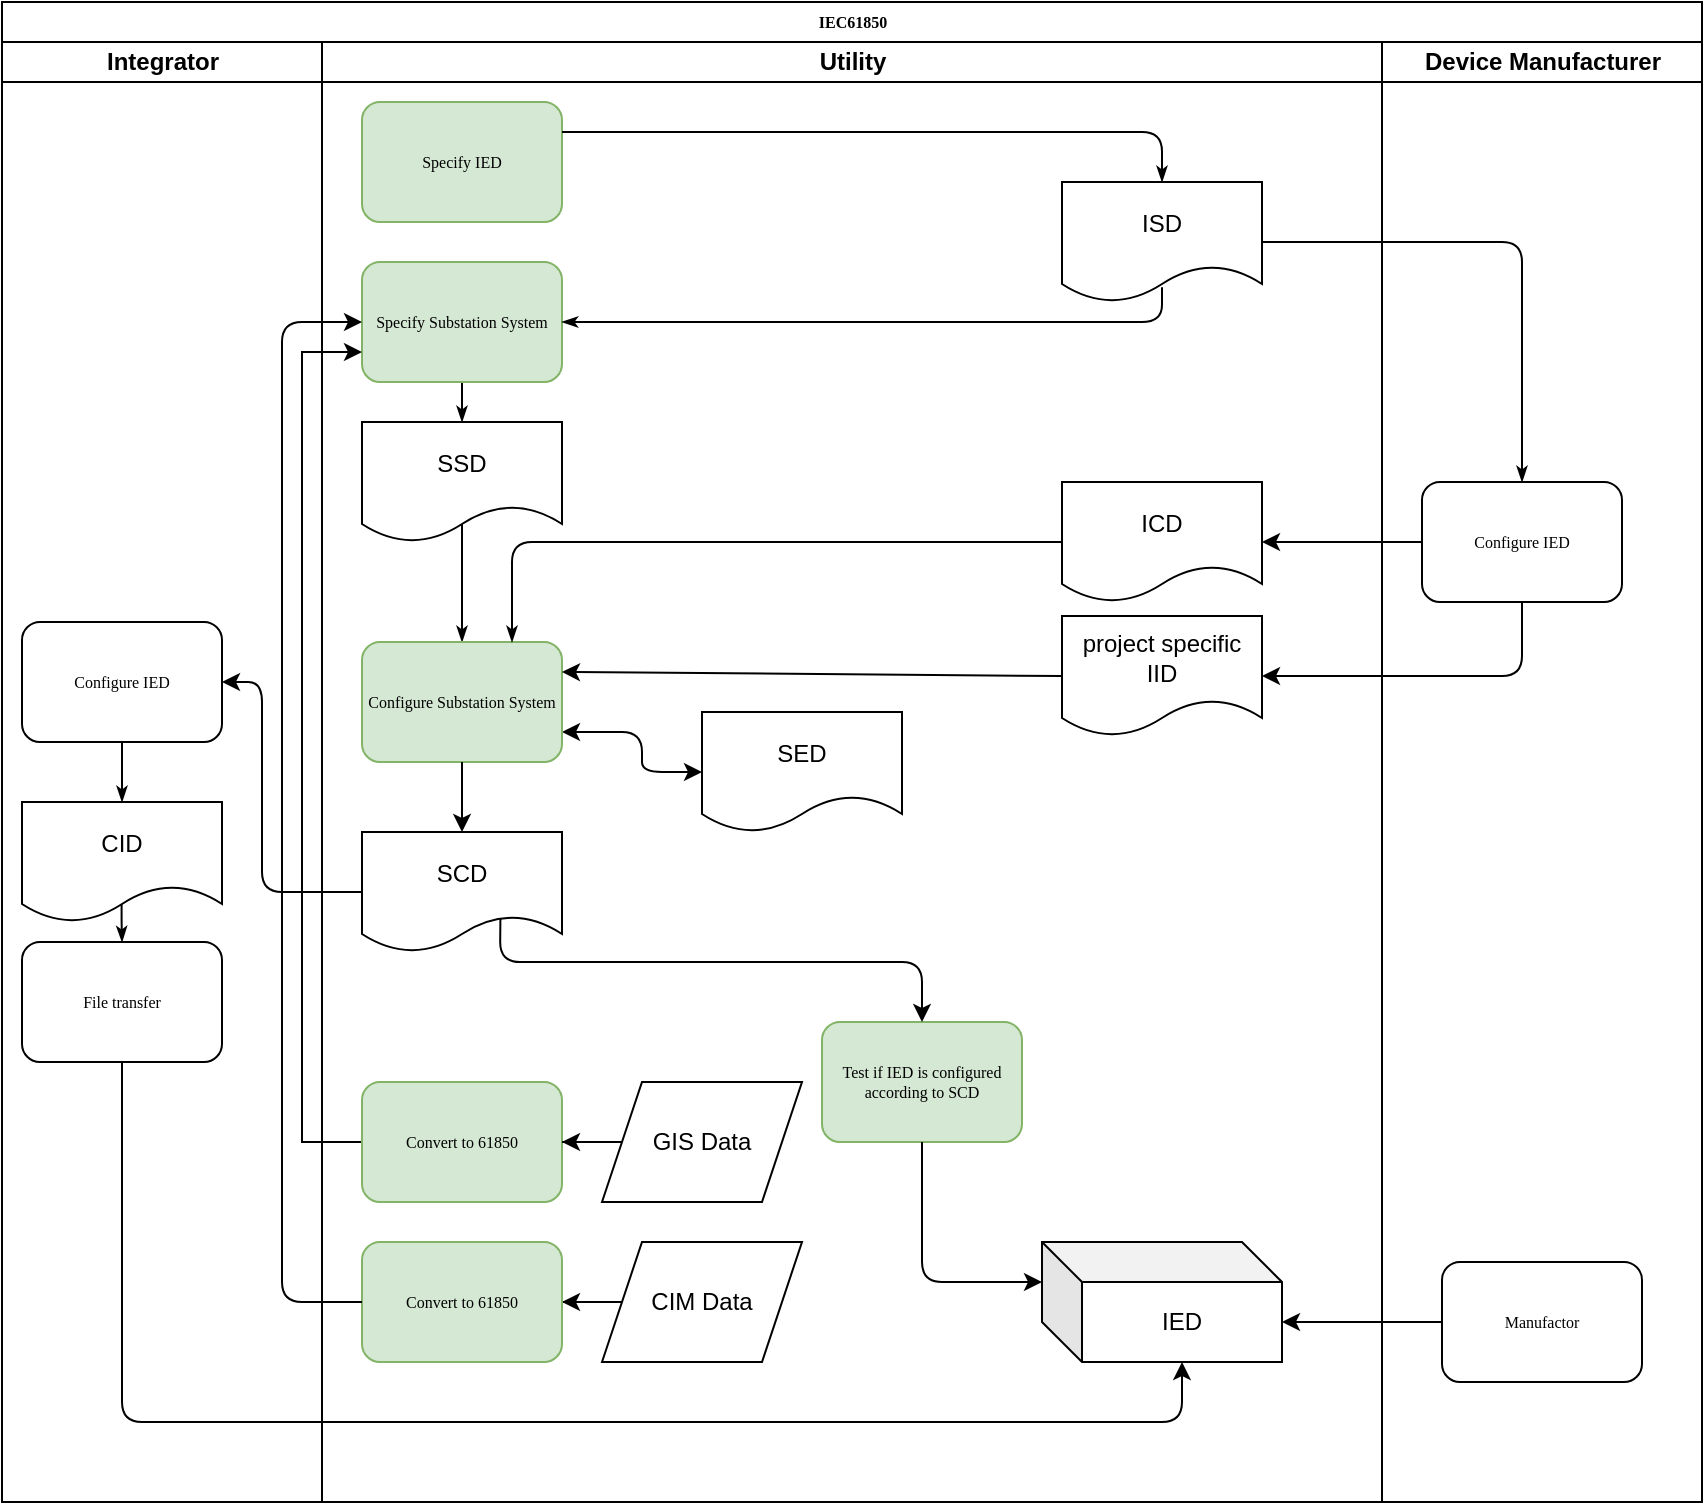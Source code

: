 <mxfile version="14.6.1" type="device" pages="5"><diagram name="61850" id="74e2e168-ea6b-b213-b513-2b3c1d86103e"><mxGraphModel dx="1281" dy="1129" grid="1" gridSize="10" guides="1" tooltips="1" connect="1" arrows="1" fold="1" page="1" pageScale="1" pageWidth="1100" pageHeight="850" background="#FFFFFF" math="0" shadow="0"><root><mxCell id="0"/><mxCell id="1" parent="0"/><mxCell id="77e6c97f196da883-1" value="IEC61850" style="swimlane;html=1;childLayout=stackLayout;startSize=20;rounded=0;shadow=0;labelBackgroundColor=none;strokeWidth=1;fontFamily=Verdana;fontSize=8;align=center;" parent="1" vertex="1"><mxGeometry x="70" y="40" width="850" height="750" as="geometry"/></mxCell><mxCell id="77e6c97f196da883-4" value="Integrator" style="swimlane;html=1;startSize=20;" parent="77e6c97f196da883-1" vertex="1"><mxGeometry y="20" width="160" height="730" as="geometry"/></mxCell><mxCell id="Q_oXqvdiSMBHIqt3jTjs-22" style="edgeStyle=orthogonalEdgeStyle;rounded=1;html=1;labelBackgroundColor=none;startArrow=none;startFill=0;startSize=5;endArrow=classicThin;endFill=1;endSize=5;jettySize=auto;orthogonalLoop=1;strokeWidth=1;fontFamily=Verdana;fontSize=8;entryX=0.5;entryY=0;entryDx=0;entryDy=0;exitX=0.5;exitY=1;exitDx=0;exitDy=0;" parent="77e6c97f196da883-4" source="Q_oXqvdiSMBHIqt3jTjs-20" target="Q_oXqvdiSMBHIqt3jTjs-19" edge="1"><mxGeometry relative="1" as="geometry"><mxPoint x="-550" y="415" as="sourcePoint"/><mxPoint x="-550" y="450" as="targetPoint"/><Array as="points"/></mxGeometry></mxCell><mxCell id="Q_oXqvdiSMBHIqt3jTjs-31" style="edgeStyle=orthogonalEdgeStyle;rounded=1;html=1;labelBackgroundColor=none;startArrow=none;startFill=0;startSize=5;endArrow=classicThin;endFill=1;endSize=5;jettySize=auto;orthogonalLoop=1;strokeWidth=1;fontFamily=Verdana;fontSize=8;entryX=0.5;entryY=0;entryDx=0;entryDy=0;exitX=0.498;exitY=0.852;exitDx=0;exitDy=0;exitPerimeter=0;" parent="77e6c97f196da883-4" source="Q_oXqvdiSMBHIqt3jTjs-19" target="Q_oXqvdiSMBHIqt3jTjs-71" edge="1"><mxGeometry relative="1" as="geometry"><mxPoint x="-80" y="540" as="sourcePoint"/><mxPoint x="80" y="450" as="targetPoint"/><Array as="points"><mxPoint x="60" y="440"/><mxPoint x="60" y="440"/></Array></mxGeometry></mxCell><mxCell id="Q_oXqvdiSMBHIqt3jTjs-20" value="Configure IED" style="rounded=1;whiteSpace=wrap;html=1;shadow=0;labelBackgroundColor=none;strokeWidth=1;fontFamily=Verdana;fontSize=8;align=center;" parent="77e6c97f196da883-4" vertex="1"><mxGeometry x="10" y="290" width="100" height="60" as="geometry"/></mxCell><mxCell id="Q_oXqvdiSMBHIqt3jTjs-19" value="CID" style="shape=document;whiteSpace=wrap;html=1;boundedLbl=1;" parent="77e6c97f196da883-4" vertex="1"><mxGeometry x="10" y="380" width="100" height="60" as="geometry"/></mxCell><mxCell id="Q_oXqvdiSMBHIqt3jTjs-71" value="File transfer" style="rounded=1;whiteSpace=wrap;html=1;shadow=0;labelBackgroundColor=none;strokeWidth=1;fontFamily=Verdana;fontSize=8;align=center;" parent="77e6c97f196da883-4" vertex="1"><mxGeometry x="10" y="450" width="100" height="60" as="geometry"/></mxCell><mxCell id="77e6c97f196da883-2" value="Utility" style="swimlane;html=1;startSize=20;" parent="77e6c97f196da883-1" vertex="1"><mxGeometry x="160" y="20" width="530" height="730" as="geometry"/></mxCell><mxCell id="ECadMuVXMP69DXvAz97j-4" style="edgeStyle=orthogonalEdgeStyle;rounded=0;orthogonalLoop=1;jettySize=auto;html=1;" parent="77e6c97f196da883-2" source="Q_oXqvdiSMBHIqt3jTjs-58" target="Q_oXqvdiSMBHIqt3jTjs-34" edge="1"><mxGeometry relative="1" as="geometry"/></mxCell><mxCell id="Q_oXqvdiSMBHIqt3jTjs-58" value="CIM Data" style="shape=parallelogram;perimeter=parallelogramPerimeter;whiteSpace=wrap;html=1;fixedSize=1;" parent="77e6c97f196da883-2" vertex="1"><mxGeometry x="140" y="600" width="100" height="60" as="geometry"/></mxCell><mxCell id="Q_oXqvdiSMBHIqt3jTjs-12" value="SCD" style="shape=document;whiteSpace=wrap;html=1;boundedLbl=1;" parent="77e6c97f196da883-2" vertex="1"><mxGeometry x="20" y="395" width="100" height="60" as="geometry"/></mxCell><mxCell id="Q_oXqvdiSMBHIqt3jTjs-14" style="edgeStyle=orthogonalEdgeStyle;rounded=1;html=1;labelBackgroundColor=none;startArrow=none;startFill=0;startSize=5;endArrow=classicThin;endFill=1;endSize=5;jettySize=auto;orthogonalLoop=1;strokeWidth=1;fontFamily=Verdana;fontSize=8;entryX=0.5;entryY=0;entryDx=0;entryDy=0;exitX=0.5;exitY=1;exitDx=0;exitDy=0;" parent="77e6c97f196da883-2" source="Q_oXqvdiSMBHIqt3jTjs-2" target="Q_oXqvdiSMBHIqt3jTjs-8" edge="1"><mxGeometry relative="1" as="geometry"><mxPoint x="40" y="210" as="sourcePoint"/><mxPoint x="105" y="310" as="targetPoint"/><Array as="points"/></mxGeometry></mxCell><mxCell id="Q_oXqvdiSMBHIqt3jTjs-15" style="edgeStyle=orthogonalEdgeStyle;rounded=1;html=1;labelBackgroundColor=none;startArrow=none;startFill=0;startSize=5;endArrow=classicThin;endFill=1;endSize=5;jettySize=auto;orthogonalLoop=1;strokeWidth=1;fontFamily=Verdana;fontSize=8;entryX=0.5;entryY=0;entryDx=0;entryDy=0;exitX=0.5;exitY=0.833;exitDx=0;exitDy=0;exitPerimeter=0;" parent="77e6c97f196da883-2" source="Q_oXqvdiSMBHIqt3jTjs-8" target="Q_oXqvdiSMBHIqt3jTjs-4" edge="1"><mxGeometry relative="1" as="geometry"><mxPoint x="530" y="310.0" as="sourcePoint"/><mxPoint x="115" y="320" as="targetPoint"/><Array as="points"><mxPoint x="70" y="270"/><mxPoint x="70" y="270"/></Array></mxGeometry></mxCell><mxCell id="Q_oXqvdiSMBHIqt3jTjs-16" value="" style="endArrow=classic;startArrow=classic;html=1;exitX=1;exitY=0.75;exitDx=0;exitDy=0;entryX=0;entryY=0.5;entryDx=0;entryDy=0;" parent="77e6c97f196da883-2" source="Q_oXqvdiSMBHIqt3jTjs-4" target="Q_oXqvdiSMBHIqt3jTjs-11" edge="1"><mxGeometry width="50" height="50" relative="1" as="geometry"><mxPoint x="450" y="380" as="sourcePoint"/><mxPoint x="500" y="330" as="targetPoint"/><Array as="points"><mxPoint x="160" y="345"/><mxPoint x="160" y="365"/></Array></mxGeometry></mxCell><mxCell id="77e6c97f196da883-8" value="Specify IED" style="rounded=1;whiteSpace=wrap;html=1;shadow=0;labelBackgroundColor=none;strokeWidth=1;fontFamily=Verdana;fontSize=8;align=center;fillColor=#d5e8d4;strokeColor=#82b366;" parent="77e6c97f196da883-2" vertex="1"><mxGeometry x="20" y="30" width="100" height="60" as="geometry"/></mxCell><mxCell id="Q_oXqvdiSMBHIqt3jTjs-2" value="Specify Substation System" style="rounded=1;whiteSpace=wrap;html=1;shadow=0;labelBackgroundColor=none;strokeWidth=1;fontFamily=Verdana;fontSize=8;align=center;fillColor=#d5e8d4;strokeColor=#82b366;" parent="77e6c97f196da883-2" vertex="1"><mxGeometry x="20" y="110" width="100" height="60" as="geometry"/></mxCell><mxCell id="Q_oXqvdiSMBHIqt3jTjs-34" value="Convert to 61850" style="rounded=1;whiteSpace=wrap;html=1;shadow=0;labelBackgroundColor=none;strokeWidth=1;fontFamily=Verdana;fontSize=8;align=center;fillColor=#d5e8d4;strokeColor=#82b366;" parent="77e6c97f196da883-2" vertex="1"><mxGeometry x="20" y="600" width="100" height="60" as="geometry"/></mxCell><mxCell id="Q_oXqvdiSMBHIqt3jTjs-4" value="Configure Substation System" style="rounded=1;whiteSpace=wrap;html=1;shadow=0;labelBackgroundColor=none;strokeWidth=1;fontFamily=Verdana;fontSize=8;align=center;fillColor=#d5e8d4;strokeColor=#82b366;" parent="77e6c97f196da883-2" vertex="1"><mxGeometry x="20" y="300" width="100" height="60" as="geometry"/></mxCell><mxCell id="Q_oXqvdiSMBHIqt3jTjs-8" value="SSD" style="shape=document;whiteSpace=wrap;html=1;boundedLbl=1;" parent="77e6c97f196da883-2" vertex="1"><mxGeometry x="20" y="190" width="100" height="60" as="geometry"/></mxCell><mxCell id="ECadMuVXMP69DXvAz97j-5" style="edgeStyle=orthogonalEdgeStyle;rounded=0;orthogonalLoop=1;jettySize=auto;html=1;entryX=0;entryY=0.75;entryDx=0;entryDy=0;" parent="77e6c97f196da883-2" source="Q_oXqvdiSMBHIqt3jTjs-35" target="Q_oXqvdiSMBHIqt3jTjs-2" edge="1"><mxGeometry relative="1" as="geometry"><Array as="points"><mxPoint x="-10" y="550"/><mxPoint x="-10" y="155"/></Array></mxGeometry></mxCell><mxCell id="Q_oXqvdiSMBHIqt3jTjs-35" value="Convert to 61850" style="rounded=1;whiteSpace=wrap;html=1;shadow=0;labelBackgroundColor=none;strokeWidth=1;fontFamily=Verdana;fontSize=8;align=center;fillColor=#d5e8d4;strokeColor=#82b366;" parent="77e6c97f196da883-2" vertex="1"><mxGeometry x="20" y="520" width="100" height="60" as="geometry"/></mxCell><mxCell id="ECadMuVXMP69DXvAz97j-3" style="edgeStyle=orthogonalEdgeStyle;rounded=0;orthogonalLoop=1;jettySize=auto;html=1;" parent="77e6c97f196da883-2" source="Q_oXqvdiSMBHIqt3jTjs-59" target="Q_oXqvdiSMBHIqt3jTjs-35" edge="1"><mxGeometry relative="1" as="geometry"/></mxCell><mxCell id="Q_oXqvdiSMBHIqt3jTjs-59" value="GIS Data" style="shape=parallelogram;perimeter=parallelogramPerimeter;whiteSpace=wrap;html=1;fixedSize=1;" parent="77e6c97f196da883-2" vertex="1"><mxGeometry x="140" y="520" width="100" height="60" as="geometry"/></mxCell><mxCell id="Q_oXqvdiSMBHIqt3jTjs-30" value="" style="endArrow=classic;html=1;entryX=0.5;entryY=0;entryDx=0;entryDy=0;exitX=0.5;exitY=1;exitDx=0;exitDy=0;" parent="77e6c97f196da883-2" source="Q_oXqvdiSMBHIqt3jTjs-4" target="Q_oXqvdiSMBHIqt3jTjs-12" edge="1"><mxGeometry width="50" height="50" relative="1" as="geometry"><mxPoint x="20" y="540" as="sourcePoint"/><mxPoint x="70" y="490" as="targetPoint"/></mxGeometry></mxCell><mxCell id="Q_oXqvdiSMBHIqt3jTjs-11" value="SED" style="shape=document;whiteSpace=wrap;html=1;boundedLbl=1;" parent="77e6c97f196da883-2" vertex="1"><mxGeometry x="190" y="335" width="100" height="60" as="geometry"/></mxCell><mxCell id="Q_oXqvdiSMBHIqt3jTjs-52" value="Test if IED is configured according to SCD" style="rounded=1;whiteSpace=wrap;html=1;shadow=0;labelBackgroundColor=none;strokeWidth=1;fontFamily=Verdana;fontSize=8;align=center;fillColor=#d5e8d4;strokeColor=#82b366;" parent="77e6c97f196da883-2" vertex="1"><mxGeometry x="250" y="490" width="100" height="60" as="geometry"/></mxCell><mxCell id="Q_oXqvdiSMBHIqt3jTjs-56" value="" style="endArrow=classic;html=1;entryX=0.5;entryY=0;entryDx=0;entryDy=0;exitX=0.692;exitY=0.724;exitDx=0;exitDy=0;exitPerimeter=0;" parent="77e6c97f196da883-2" source="Q_oXqvdiSMBHIqt3jTjs-12" target="Q_oXqvdiSMBHIqt3jTjs-52" edge="1"><mxGeometry width="50" height="50" relative="1" as="geometry"><mxPoint x="89.3" y="450.6" as="sourcePoint"/><mxPoint x="190" y="500" as="targetPoint"/><Array as="points"><mxPoint x="89" y="460"/><mxPoint x="300" y="460"/></Array></mxGeometry></mxCell><mxCell id="Q_oXqvdiSMBHIqt3jTjs-57" value="" style="endArrow=classic;html=1;entryX=0;entryY=0;entryDx=0;entryDy=20;exitX=0.5;exitY=1;exitDx=0;exitDy=0;entryPerimeter=0;" parent="77e6c97f196da883-2" source="Q_oXqvdiSMBHIqt3jTjs-52" target="Q_oXqvdiSMBHIqt3jTjs-10" edge="1"><mxGeometry width="50" height="50" relative="1" as="geometry"><mxPoint x="99.2" y="448.44" as="sourcePoint"/><mxPoint x="310" y="500" as="targetPoint"/><Array as="points"><mxPoint x="300" y="620"/></Array></mxGeometry></mxCell><mxCell id="Q_oXqvdiSMBHIqt3jTjs-72" value="" style="endArrow=classic;html=1;exitX=0;exitY=0.5;exitDx=0;exitDy=0;entryX=0;entryY=0.5;entryDx=0;entryDy=0;" parent="77e6c97f196da883-2" source="Q_oXqvdiSMBHIqt3jTjs-34" target="Q_oXqvdiSMBHIqt3jTjs-2" edge="1"><mxGeometry width="50" height="50" relative="1" as="geometry"><mxPoint x="-50" y="540" as="sourcePoint"/><mxPoint y="490" as="targetPoint"/><Array as="points"><mxPoint x="-20" y="630"/><mxPoint x="-20" y="140"/></Array></mxGeometry></mxCell><mxCell id="Q_oXqvdiSMBHIqt3jTjs-13" style="edgeStyle=orthogonalEdgeStyle;rounded=1;html=1;labelBackgroundColor=none;startArrow=none;startFill=0;startSize=5;endArrow=classicThin;endFill=1;endSize=5;jettySize=auto;orthogonalLoop=1;strokeWidth=1;fontFamily=Verdana;fontSize=8;entryX=0.75;entryY=0;entryDx=0;entryDy=0;exitX=0;exitY=0.5;exitDx=0;exitDy=0;" parent="77e6c97f196da883-2" source="Q_oXqvdiSMBHIqt3jTjs-9" target="Q_oXqvdiSMBHIqt3jTjs-4" edge="1"><mxGeometry relative="1" as="geometry"><mxPoint x="410.8" y="126" as="sourcePoint"/><mxPoint x="-30" y="165.0" as="targetPoint"/><Array as="points"><mxPoint x="95" y="250"/></Array></mxGeometry></mxCell><mxCell id="Q_oXqvdiSMBHIqt3jTjs-24" value="" style="endArrow=classic;html=1;entryX=1;entryY=0.25;entryDx=0;entryDy=0;exitX=0;exitY=0.5;exitDx=0;exitDy=0;" parent="77e6c97f196da883-2" source="Q_oXqvdiSMBHIqt3jTjs-23" target="Q_oXqvdiSMBHIqt3jTjs-4" edge="1"><mxGeometry width="50" height="50" relative="1" as="geometry"><mxPoint x="110" y="540" as="sourcePoint"/><mxPoint x="160" y="490" as="targetPoint"/></mxGeometry></mxCell><mxCell id="Q_oXqvdiSMBHIqt3jTjs-6" value="ISD" style="shape=document;whiteSpace=wrap;html=1;boundedLbl=1;" parent="77e6c97f196da883-2" vertex="1"><mxGeometry x="370" y="70" width="100" height="60" as="geometry"/></mxCell><mxCell id="Q_oXqvdiSMBHIqt3jTjs-9" value="ICD" style="shape=document;whiteSpace=wrap;html=1;boundedLbl=1;" parent="77e6c97f196da883-2" vertex="1"><mxGeometry x="370" y="220" width="100" height="60" as="geometry"/></mxCell><mxCell id="Q_oXqvdiSMBHIqt3jTjs-23" value="project specific&lt;br&gt;IID" style="shape=document;whiteSpace=wrap;html=1;boundedLbl=1;" parent="77e6c97f196da883-2" vertex="1"><mxGeometry x="370" y="287" width="100" height="60" as="geometry"/></mxCell><mxCell id="Q_oXqvdiSMBHIqt3jTjs-7" style="edgeStyle=orthogonalEdgeStyle;rounded=1;html=1;labelBackgroundColor=none;startArrow=none;startFill=0;startSize=5;endArrow=classicThin;endFill=1;endSize=5;jettySize=auto;orthogonalLoop=1;strokeWidth=1;fontFamily=Verdana;fontSize=8;entryX=1;entryY=0.5;entryDx=0;entryDy=0;exitX=0.5;exitY=0.878;exitDx=0;exitDy=0;exitPerimeter=0;" parent="77e6c97f196da883-2" source="Q_oXqvdiSMBHIqt3jTjs-6" target="Q_oXqvdiSMBHIqt3jTjs-2" edge="1"><mxGeometry relative="1" as="geometry"><mxPoint x="130" y="105" as="sourcePoint"/><mxPoint x="200" y="105" as="targetPoint"/><Array as="points"><mxPoint x="420" y="140"/></Array></mxGeometry></mxCell><mxCell id="77e6c97f196da883-26" style="edgeStyle=orthogonalEdgeStyle;rounded=1;html=1;labelBackgroundColor=none;startArrow=none;startFill=0;startSize=5;endArrow=classicThin;endFill=1;endSize=5;jettySize=auto;orthogonalLoop=1;strokeWidth=1;fontFamily=Verdana;fontSize=8;entryX=0.5;entryY=0;entryDx=0;entryDy=0;exitX=1;exitY=0.25;exitDx=0;exitDy=0;" parent="77e6c97f196da883-2" source="77e6c97f196da883-8" target="Q_oXqvdiSMBHIqt3jTjs-6" edge="1"><mxGeometry relative="1" as="geometry"><mxPoint x="190" y="95.0" as="targetPoint"/><Array as="points"><mxPoint x="420" y="45"/></Array></mxGeometry></mxCell><mxCell id="Q_oXqvdiSMBHIqt3jTjs-10" value="IED" style="shape=cube;whiteSpace=wrap;html=1;boundedLbl=1;backgroundOutline=1;darkOpacity=0.05;darkOpacity2=0.1;" parent="77e6c97f196da883-2" vertex="1"><mxGeometry x="360" y="600" width="120" height="60" as="geometry"/></mxCell><mxCell id="Q_oXqvdiSMBHIqt3jTjs-64" value="" style="endArrow=classic;html=1;exitX=0;exitY=0.5;exitDx=0;exitDy=0;entryX=0;entryY=0;entryDx=120;entryDy=40;entryPerimeter=0;" parent="77e6c97f196da883-1" source="Q_oXqvdiSMBHIqt3jTjs-62" target="Q_oXqvdiSMBHIqt3jTjs-10" edge="1"><mxGeometry width="50" height="50" relative="1" as="geometry"><mxPoint x="400" y="590" as="sourcePoint"/><mxPoint x="450" y="540" as="targetPoint"/><Array as="points"/></mxGeometry></mxCell><mxCell id="77e6c97f196da883-3" value="Device Manufacturer" style="swimlane;html=1;startSize=20;" parent="77e6c97f196da883-1" vertex="1"><mxGeometry x="690" y="20" width="160" height="730" as="geometry"/></mxCell><mxCell id="Q_oXqvdiSMBHIqt3jTjs-32" value="Configure IED" style="rounded=1;whiteSpace=wrap;html=1;shadow=0;labelBackgroundColor=none;strokeWidth=1;fontFamily=Verdana;fontSize=8;align=center;" parent="77e6c97f196da883-3" vertex="1"><mxGeometry x="20" y="220" width="100" height="60" as="geometry"/></mxCell><mxCell id="Q_oXqvdiSMBHIqt3jTjs-62" value="Manufactor" style="rounded=1;whiteSpace=wrap;html=1;shadow=0;labelBackgroundColor=none;strokeWidth=1;fontFamily=Verdana;fontSize=8;align=center;" parent="77e6c97f196da883-3" vertex="1"><mxGeometry x="30" y="610" width="100" height="60" as="geometry"/></mxCell><mxCell id="Q_oXqvdiSMBHIqt3jTjs-65" value="" style="endArrow=classic;html=1;exitX=0;exitY=0.5;exitDx=0;exitDy=0;entryX=1;entryY=0.5;entryDx=0;entryDy=0;" parent="77e6c97f196da883-1" source="Q_oXqvdiSMBHIqt3jTjs-12" target="Q_oXqvdiSMBHIqt3jTjs-20" edge="1"><mxGeometry width="50" height="50" relative="1" as="geometry"><mxPoint x="-170" y="510" as="sourcePoint"/><mxPoint x="-120" y="460" as="targetPoint"/><Array as="points"><mxPoint x="130" y="445"/><mxPoint x="130" y="340"/></Array></mxGeometry></mxCell><mxCell id="Q_oXqvdiSMBHIqt3jTjs-66" value="" style="endArrow=classic;html=1;entryX=0;entryY=0;entryDx=70;entryDy=60;entryPerimeter=0;exitX=0.5;exitY=1;exitDx=0;exitDy=0;" parent="77e6c97f196da883-1" source="Q_oXqvdiSMBHIqt3jTjs-71" target="Q_oXqvdiSMBHIqt3jTjs-10" edge="1"><mxGeometry width="50" height="50" relative="1" as="geometry"><mxPoint x="80" y="530" as="sourcePoint"/><mxPoint x="350" y="690" as="targetPoint"/><Array as="points"><mxPoint x="60" y="710"/><mxPoint x="590" y="710"/></Array></mxGeometry></mxCell><mxCell id="Q_oXqvdiSMBHIqt3jTjs-25" value="" style="endArrow=classic;html=1;entryX=1;entryY=0.5;entryDx=0;entryDy=0;exitX=0.5;exitY=1;exitDx=0;exitDy=0;" parent="77e6c97f196da883-1" source="Q_oXqvdiSMBHIqt3jTjs-32" target="Q_oXqvdiSMBHIqt3jTjs-23" edge="1"><mxGeometry width="50" height="50" relative="1" as="geometry"><mxPoint x="560" y="316" as="sourcePoint"/><mxPoint x="130" y="380.0" as="targetPoint"/><Array as="points"><mxPoint x="760" y="337"/></Array></mxGeometry></mxCell><mxCell id="Q_oXqvdiSMBHIqt3jTjs-73" value="" style="endArrow=classic;html=1;entryX=1;entryY=0.5;entryDx=0;entryDy=0;exitX=0;exitY=0.5;exitDx=0;exitDy=0;" parent="77e6c97f196da883-1" source="Q_oXqvdiSMBHIqt3jTjs-32" target="Q_oXqvdiSMBHIqt3jTjs-9" edge="1"><mxGeometry width="50" height="50" relative="1" as="geometry"><mxPoint x="770" y="310.0" as="sourcePoint"/><mxPoint x="640" y="350.0" as="targetPoint"/><Array as="points"/></mxGeometry></mxCell><mxCell id="Q_oXqvdiSMBHIqt3jTjs-28" style="edgeStyle=orthogonalEdgeStyle;rounded=1;html=1;labelBackgroundColor=none;startArrow=none;startFill=0;startSize=5;endArrow=classicThin;endFill=1;endSize=5;jettySize=auto;orthogonalLoop=1;strokeWidth=1;fontFamily=Verdana;fontSize=8;entryX=0.5;entryY=0;entryDx=0;entryDy=0;exitX=1;exitY=0.5;exitDx=0;exitDy=0;" parent="77e6c97f196da883-1" source="Q_oXqvdiSMBHIqt3jTjs-6" target="Q_oXqvdiSMBHIqt3jTjs-32" edge="1"><mxGeometry relative="1" as="geometry"><mxPoint x="130" y="90" as="sourcePoint"/><mxPoint x="770" y="140.0" as="targetPoint"/></mxGeometry></mxCell></root></mxGraphModel></diagram><diagram id="3WiQittcfaZj_pks3lQx" name="microservice"><mxGraphModel dx="1086" dy="806" grid="1" gridSize="10" guides="1" tooltips="1" connect="1" arrows="1" fold="1" page="1" pageScale="1" pageWidth="827" pageHeight="1169" math="0" shadow="0"><root><mxCell id="75HyywuQz5UCkPTEYOhc-0"/><mxCell id="75HyywuQz5UCkPTEYOhc-1" parent="75HyywuQz5UCkPTEYOhc-0"/><mxCell id="75HyywuQz5UCkPTEYOhc-23" value="CoMPAS Microservice" style="shape=folder;fontStyle=1;spacingTop=10;tabWidth=40;tabHeight=14;tabPosition=left;html=1;verticalAlign=bottom;align=left;" parent="75HyywuQz5UCkPTEYOhc-1" vertex="1"><mxGeometry x="260" y="240" width="320" height="350" as="geometry"/></mxCell><mxCell id="75HyywuQz5UCkPTEYOhc-2" value="resources" style="shape=folder;fontStyle=1;spacingTop=10;tabWidth=40;tabHeight=10;tabPosition=left;html=1;" parent="75HyywuQz5UCkPTEYOhc-1" vertex="1"><mxGeometry x="360" y="270" width="90" height="50" as="geometry"/></mxCell><mxCell id="75HyywuQz5UCkPTEYOhc-6" value="Configuration Tool" style="shape=umlActor;verticalLabelPosition=bottom;verticalAlign=top;html=1;" parent="75HyywuQz5UCkPTEYOhc-1" vertex="1"><mxGeometry x="390" y="130" width="30" height="60" as="geometry"/></mxCell><mxCell id="75HyywuQz5UCkPTEYOhc-7" value="" style="rounded=0;orthogonalLoop=1;jettySize=auto;html=1;endArrow=none;endFill=0;exitX=0.5;exitY=0.193;exitDx=0;exitDy=0;exitPerimeter=0;" parent="75HyywuQz5UCkPTEYOhc-1" source="75HyywuQz5UCkPTEYOhc-2" target="75HyywuQz5UCkPTEYOhc-9" edge="1"><mxGeometry relative="1" as="geometry"><mxPoint x="405" y="220" as="sourcePoint"/></mxGeometry></mxCell><mxCell id="75HyywuQz5UCkPTEYOhc-8" value="" style="rounded=0;orthogonalLoop=1;jettySize=auto;html=1;endArrow=halfCircle;endFill=0;entryX=0.5;entryY=0.5;entryDx=0;entryDy=0;endSize=6;strokeWidth=1;" parent="75HyywuQz5UCkPTEYOhc-1" target="75HyywuQz5UCkPTEYOhc-9" edge="1"><mxGeometry relative="1" as="geometry"><mxPoint x="405" y="210" as="sourcePoint"/></mxGeometry></mxCell><mxCell id="75HyywuQz5UCkPTEYOhc-9" value="" style="ellipse;whiteSpace=wrap;html=1;fontFamily=Helvetica;fontSize=12;fontColor=#000000;align=center;strokeColor=#000000;fillColor=#ffffff;points=[];aspect=fixed;resizable=0;" parent="75HyywuQz5UCkPTEYOhc-1" vertex="1"><mxGeometry x="400" y="230" width="10" height="10" as="geometry"/></mxCell><mxCell id="75HyywuQz5UCkPTEYOhc-10" value="service" style="shape=folder;fontStyle=1;spacingTop=10;tabWidth=40;tabHeight=10;tabPosition=left;html=1;verticalAlign=top;" parent="75HyywuQz5UCkPTEYOhc-1" vertex="1"><mxGeometry x="360" y="350" width="90" height="80" as="geometry"/></mxCell><mxCell id="75HyywuQz5UCkPTEYOhc-11" value="data" style="shape=folder;fontStyle=1;spacingTop=10;tabWidth=40;tabHeight=10;tabPosition=left;html=1;verticalAlign=bottom;" parent="75HyywuQz5UCkPTEYOhc-1" vertex="1"><mxGeometry x="360" y="460" width="90" height="80" as="geometry"/></mxCell><mxCell id="75HyywuQz5UCkPTEYOhc-13" value="entities" style="shape=folder;fontStyle=1;spacingTop=10;tabWidth=30;tabHeight=10;tabPosition=left;html=1;" parent="75HyywuQz5UCkPTEYOhc-1" vertex="1"><mxGeometry x="370" y="380" width="70" height="40" as="geometry"/></mxCell><mxCell id="75HyywuQz5UCkPTEYOhc-15" value="" style="rounded=0;orthogonalLoop=1;jettySize=auto;html=1;endArrow=none;endFill=0;" parent="75HyywuQz5UCkPTEYOhc-1" target="75HyywuQz5UCkPTEYOhc-17" edge="1"><mxGeometry relative="1" as="geometry"><mxPoint x="405" y="360" as="sourcePoint"/><Array as="points"><mxPoint x="405" y="350"/></Array></mxGeometry></mxCell><mxCell id="75HyywuQz5UCkPTEYOhc-16" value="" style="rounded=0;orthogonalLoop=1;jettySize=auto;html=1;endArrow=halfCircle;endFill=0;entryX=0.5;entryY=0.5;entryDx=0;entryDy=0;endSize=6;strokeWidth=1;" parent="75HyywuQz5UCkPTEYOhc-1" target="75HyywuQz5UCkPTEYOhc-17" edge="1"><mxGeometry relative="1" as="geometry"><mxPoint x="405" y="320" as="sourcePoint"/></mxGeometry></mxCell><mxCell id="75HyywuQz5UCkPTEYOhc-17" value="" style="ellipse;whiteSpace=wrap;html=1;fontFamily=Helvetica;fontSize=12;fontColor=#000000;align=center;strokeColor=#000000;fillColor=#ffffff;points=[];aspect=fixed;resizable=0;" parent="75HyywuQz5UCkPTEYOhc-1" vertex="1"><mxGeometry x="400" y="330" width="10" height="10" as="geometry"/></mxCell><mxCell id="75HyywuQz5UCkPTEYOhc-18" value="" style="rounded=0;orthogonalLoop=1;jettySize=auto;html=1;endArrow=none;endFill=0;" parent="75HyywuQz5UCkPTEYOhc-1" target="75HyywuQz5UCkPTEYOhc-20" edge="1"><mxGeometry relative="1" as="geometry"><mxPoint x="405" y="470" as="sourcePoint"/><Array as="points"><mxPoint x="405" y="460"/></Array></mxGeometry></mxCell><mxCell id="75HyywuQz5UCkPTEYOhc-19" value="" style="rounded=0;orthogonalLoop=1;jettySize=auto;html=1;endArrow=halfCircle;endFill=0;entryX=0.5;entryY=0.5;entryDx=0;entryDy=0;endSize=6;strokeWidth=1;" parent="75HyywuQz5UCkPTEYOhc-1" target="75HyywuQz5UCkPTEYOhc-20" edge="1"><mxGeometry relative="1" as="geometry"><mxPoint x="405" y="430" as="sourcePoint"/></mxGeometry></mxCell><mxCell id="75HyywuQz5UCkPTEYOhc-20" value="" style="ellipse;whiteSpace=wrap;html=1;fontFamily=Helvetica;fontSize=12;fontColor=#000000;align=center;strokeColor=#000000;fillColor=#ffffff;points=[];aspect=fixed;resizable=0;" parent="75HyywuQz5UCkPTEYOhc-1" vertex="1"><mxGeometry x="400" y="440" width="10" height="10" as="geometry"/></mxCell><mxCell id="75HyywuQz5UCkPTEYOhc-22" value="Use" style="endArrow=open;endSize=12;dashed=1;html=1;exitX=0.5;exitY=1;exitDx=0;exitDy=0;exitPerimeter=0;entryX=0;entryY=0;entryDx=0;entryDy=32;entryPerimeter=0;" parent="75HyywuQz5UCkPTEYOhc-1" source="75HyywuQz5UCkPTEYOhc-11" target="75HyywuQz5UCkPTEYOhc-24" edge="1"><mxGeometry width="160" relative="1" as="geometry"><mxPoint x="330" y="470" as="sourcePoint"/><mxPoint x="405" y="555" as="targetPoint"/></mxGeometry></mxCell><mxCell id="75HyywuQz5UCkPTEYOhc-24" value="data store" style="shape=folder;fontStyle=1;spacingTop=10;tabWidth=40;tabHeight=14;tabPosition=left;html=1;align=left;" parent="75HyywuQz5UCkPTEYOhc-1" vertex="1"><mxGeometry x="490" y="530" width="70" height="50" as="geometry"/></mxCell><mxCell id="75HyywuQz5UCkPTEYOhc-25" value="entities" style="shape=folder;fontStyle=1;spacingTop=10;tabWidth=30;tabHeight=10;tabPosition=left;html=1;" parent="75HyywuQz5UCkPTEYOhc-1" vertex="1"><mxGeometry x="370" y="480" width="70" height="40" as="geometry"/></mxCell><mxCell id="75HyywuQz5UCkPTEYOhc-27" value="External (micro)services" style="shape=umlActor;verticalLabelPosition=bottom;verticalAlign=top;html=1;" parent="75HyywuQz5UCkPTEYOhc-1" vertex="1"><mxGeometry x="414" y="610" width="30" height="60" as="geometry"/></mxCell><mxCell id="75HyywuQz5UCkPTEYOhc-28" value="Use" style="endArrow=open;endSize=12;dashed=1;html=1;exitX=0.25;exitY=1;exitDx=0;exitDy=0;exitPerimeter=0;entryX=0.5;entryY=0;entryDx=0;entryDy=0;entryPerimeter=0;" parent="75HyywuQz5UCkPTEYOhc-1" source="75HyywuQz5UCkPTEYOhc-11" target="75HyywuQz5UCkPTEYOhc-27" edge="1"><mxGeometry width="160" relative="1" as="geometry"><mxPoint x="415" y="550" as="sourcePoint"/><mxPoint x="500" y="572" as="targetPoint"/></mxGeometry></mxCell></root></mxGraphModel></diagram><diagram id="YQR9CrXyXNzKLl1FXnAF" name="1st level"><mxGraphModel dx="1280" dy="2298" grid="1" gridSize="10" guides="1" tooltips="1" connect="1" arrows="1" fold="1" page="1" pageScale="1" pageWidth="827" pageHeight="1169" math="0" shadow="0"><root><mxCell id="yNawiiiUs_SeBqPGdr1P-0"/><mxCell id="yNawiiiUs_SeBqPGdr1P-1" parent="yNawiiiUs_SeBqPGdr1P-0"/><mxCell id="yNawiiiUs_SeBqPGdr1P-2" value="CoMPAS" style="shape=folder;fontStyle=1;spacingTop=10;tabWidth=80;tabHeight=10;tabPosition=left;html=1;verticalAlign=bottom;" parent="yNawiiiUs_SeBqPGdr1P-1" vertex="1"><mxGeometry x="200" y="110" width="480" height="290" as="geometry"/></mxCell><mxCell id="yNawiiiUs_SeBqPGdr1P-3" value="CIM to SSD &lt;br&gt;mapper" style="shape=folder;fontStyle=1;spacingTop=10;tabWidth=40;tabHeight=14;tabPosition=left;html=1;" parent="yNawiiiUs_SeBqPGdr1P-1" vertex="1"><mxGeometry x="340" y="170" width="100" height="65" as="geometry"/></mxCell><mxCell id="yNawiiiUs_SeBqPGdr1P-4" value="" style="rounded=0;orthogonalLoop=1;jettySize=auto;html=1;endArrow=none;endFill=0;exitX=0.506;exitY=0.2;exitDx=0;exitDy=0;exitPerimeter=0;" parent="yNawiiiUs_SeBqPGdr1P-1" source="yNawiiiUs_SeBqPGdr1P-3" target="yNawiiiUs_SeBqPGdr1P-6" edge="1"><mxGeometry relative="1" as="geometry"><mxPoint x="370" y="151.25" as="sourcePoint"/></mxGeometry></mxCell><mxCell id="yNawiiiUs_SeBqPGdr1P-5" value="" style="rounded=0;orthogonalLoop=1;jettySize=auto;html=1;endArrow=halfCircle;endFill=0;entryX=0.5;entryY=0.5;entryDx=0;entryDy=0;endSize=6;strokeWidth=1;" parent="yNawiiiUs_SeBqPGdr1P-1" target="yNawiiiUs_SeBqPGdr1P-6" edge="1"><mxGeometry relative="1" as="geometry"><mxPoint x="275" y="60" as="sourcePoint"/></mxGeometry></mxCell><mxCell id="yNawiiiUs_SeBqPGdr1P-6" value="" style="ellipse;whiteSpace=wrap;html=1;fontFamily=Helvetica;fontSize=12;fontColor=#000000;align=center;strokeColor=#000000;fillColor=#ffffff;points=[];aspect=fixed;resizable=0;" parent="yNawiiiUs_SeBqPGdr1P-1" vertex="1"><mxGeometry x="385" y="146.25" width="10" height="10" as="geometry"/></mxCell><mxCell id="yNawiiiUs_SeBqPGdr1P-7" value="Configuration&lt;br&gt;Tool" style="shape=umlActor;verticalLabelPosition=bottom;verticalAlign=top;html=1;" parent="yNawiiiUs_SeBqPGdr1P-1" vertex="1"><mxGeometry x="245" y="-40" width="30" height="60" as="geometry"/></mxCell><mxCell id="nwqsDBH2UReyXh2HDao7-0" value="Configurator" style="shape=umlActor;verticalLabelPosition=bottom;verticalAlign=top;html=1;" parent="yNawiiiUs_SeBqPGdr1P-1" vertex="1"><mxGeometry x="520" y="-40" width="30" height="60" as="geometry"/></mxCell><mxCell id="nwqsDBH2UReyXh2HDao7-1" value="..." style="shape=folder;fontStyle=1;spacingTop=10;tabWidth=40;tabHeight=14;tabPosition=left;html=1;" parent="yNawiiiUs_SeBqPGdr1P-1" vertex="1"><mxGeometry x="260" y="292.5" width="100" height="65" as="geometry"/></mxCell><mxCell id="nwqsDBH2UReyXh2HDao7-4" value="CoMPAS&lt;br&gt;Configuration&lt;br&gt;Manager" style="shape=folder;fontStyle=1;spacingTop=10;tabWidth=40;tabHeight=14;tabPosition=left;html=1;" parent="yNawiiiUs_SeBqPGdr1P-1" vertex="1"><mxGeometry x="520" y="162.5" width="100" height="65" as="geometry"/></mxCell><mxCell id="nwqsDBH2UReyXh2HDao7-8" value="" style="rounded=0;orthogonalLoop=1;jettySize=auto;html=1;endArrow=none;endFill=0;exitX=0.652;exitY=0.21;exitDx=0;exitDy=0;exitPerimeter=0;" parent="yNawiiiUs_SeBqPGdr1P-1" source="nwqsDBH2UReyXh2HDao7-4" target="nwqsDBH2UReyXh2HDao7-10" edge="1"><mxGeometry relative="1" as="geometry"><mxPoint x="590" y="55" as="sourcePoint"/></mxGeometry></mxCell><mxCell id="nwqsDBH2UReyXh2HDao7-9" value="" style="rounded=0;orthogonalLoop=1;jettySize=auto;html=1;endArrow=halfCircle;endFill=0;entryX=0.5;entryY=0.5;entryDx=0;entryDy=0;endSize=6;strokeWidth=1;" parent="yNawiiiUs_SeBqPGdr1P-1" target="nwqsDBH2UReyXh2HDao7-10" edge="1"><mxGeometry relative="1" as="geometry"><mxPoint x="540" y="40" as="sourcePoint"/></mxGeometry></mxCell><mxCell id="nwqsDBH2UReyXh2HDao7-10" value="" style="ellipse;whiteSpace=wrap;html=1;fontFamily=Helvetica;fontSize=12;fontColor=#000000;align=center;strokeColor=#000000;fillColor=#ffffff;points=[];aspect=fixed;resizable=0;" parent="yNawiiiUs_SeBqPGdr1P-1" vertex="1"><mxGeometry x="580" y="150" width="10" height="10" as="geometry"/></mxCell><mxCell id="nwqsDBH2UReyXh2HDao7-11" value="" style="rounded=0;orthogonalLoop=1;jettySize=auto;html=1;endArrow=none;endFill=0;exitX=0.54;exitY=0.269;exitDx=0;exitDy=0;exitPerimeter=0;" parent="yNawiiiUs_SeBqPGdr1P-1" source="nwqsDBH2UReyXh2HDao7-1" target="nwqsDBH2UReyXh2HDao7-13" edge="1"><mxGeometry relative="1" as="geometry"><mxPoint x="294" y="275" as="sourcePoint"/></mxGeometry></mxCell><mxCell id="nwqsDBH2UReyXh2HDao7-12" value="" style="rounded=0;orthogonalLoop=1;jettySize=auto;html=1;endArrow=halfCircle;endFill=0;entryX=0.5;entryY=0.5;entryDx=0;entryDy=0;endSize=6;strokeWidth=1;exitX=0;exitY=0;exitDx=0;exitDy=65;exitPerimeter=0;" parent="yNawiiiUs_SeBqPGdr1P-1" source="nwqsDBH2UReyXh2HDao7-4" target="nwqsDBH2UReyXh2HDao7-13" edge="1"><mxGeometry relative="1" as="geometry"><mxPoint x="434" y="285" as="sourcePoint"/></mxGeometry></mxCell><mxCell id="nwqsDBH2UReyXh2HDao7-13" value="" style="ellipse;whiteSpace=wrap;html=1;fontFamily=Helvetica;fontSize=12;fontColor=#000000;align=center;strokeColor=#000000;fillColor=#ffffff;points=[];aspect=fixed;resizable=0;" parent="yNawiiiUs_SeBqPGdr1P-1" vertex="1"><mxGeometry x="309" y="270" width="10" height="10" as="geometry"/></mxCell><mxCell id="nwqsDBH2UReyXh2HDao7-14" value="" style="rounded=0;orthogonalLoop=1;jettySize=auto;html=1;endArrow=halfCircle;endFill=0;entryX=0.5;entryY=0.5;entryDx=0;entryDy=0;endSize=6;strokeWidth=1;exitX=0;exitY=0;exitDx=0;exitDy=39.5;exitPerimeter=0;entryPerimeter=0;" parent="yNawiiiUs_SeBqPGdr1P-1" source="nwqsDBH2UReyXh2HDao7-4" target="yNawiiiUs_SeBqPGdr1P-6" edge="1"><mxGeometry relative="1" as="geometry"><mxPoint x="530" y="237.5" as="sourcePoint"/><mxPoint x="424" y="295" as="targetPoint"/></mxGeometry></mxCell><mxCell id="nwqsDBH2UReyXh2HDao7-15" value="" style="rounded=0;orthogonalLoop=1;jettySize=auto;html=1;endArrow=halfCircle;endFill=0;endSize=6;strokeWidth=1;" parent="yNawiiiUs_SeBqPGdr1P-1" target="nwqsDBH2UReyXh2HDao7-13" edge="1"><mxGeometry relative="1" as="geometry"><mxPoint x="260" y="70" as="sourcePoint"/><mxPoint x="179.677" y="300" as="targetPoint"/></mxGeometry></mxCell><mxCell id="l-jzq98HV9thK8KPN_DU-2" value="CoMPAS SCL&lt;br&gt;Data Service" style="shape=folder;fontStyle=1;spacingTop=10;tabWidth=40;tabHeight=14;tabPosition=left;html=1;" vertex="1" parent="yNawiiiUs_SeBqPGdr1P-1"><mxGeometry x="510" y="292.5" width="100" height="65" as="geometry"/></mxCell><mxCell id="l-jzq98HV9thK8KPN_DU-3" value="" style="rounded=0;orthogonalLoop=1;jettySize=auto;html=1;endArrow=none;endFill=0;exitX=0.652;exitY=0.21;exitDx=0;exitDy=0;exitPerimeter=0;" edge="1" parent="yNawiiiUs_SeBqPGdr1P-1" source="l-jzq98HV9thK8KPN_DU-2" target="l-jzq98HV9thK8KPN_DU-4"><mxGeometry relative="1" as="geometry"><mxPoint x="580" y="185" as="sourcePoint"/></mxGeometry></mxCell><mxCell id="l-jzq98HV9thK8KPN_DU-4" value="" style="ellipse;whiteSpace=wrap;html=1;fontFamily=Helvetica;fontSize=12;fontColor=#000000;align=center;strokeColor=#000000;fillColor=#ffffff;points=[];aspect=fixed;resizable=0;" vertex="1" parent="yNawiiiUs_SeBqPGdr1P-1"><mxGeometry x="570" y="280" width="10" height="10" as="geometry"/></mxCell><mxCell id="l-jzq98HV9thK8KPN_DU-6" value="" style="rounded=0;orthogonalLoop=1;jettySize=auto;html=1;endArrow=halfCircle;endFill=0;entryX=0.5;entryY=0.5;entryDx=0;entryDy=0;endSize=6;strokeWidth=1;exitX=0.5;exitY=1;exitDx=0;exitDy=0;exitPerimeter=0;" edge="1" parent="yNawiiiUs_SeBqPGdr1P-1" source="yNawiiiUs_SeBqPGdr1P-3"><mxGeometry relative="1" as="geometry"><mxPoint x="530" y="170" as="sourcePoint"/><mxPoint x="575" y="285" as="targetPoint"/></mxGeometry></mxCell><mxCell id="l-jzq98HV9thK8KPN_DU-7" value="" style="rounded=0;orthogonalLoop=1;jettySize=auto;html=1;endArrow=halfCircle;endFill=0;entryX=0.5;entryY=0.5;entryDx=0;entryDy=0;endSize=6;strokeWidth=1;" edge="1" parent="yNawiiiUs_SeBqPGdr1P-1"><mxGeometry relative="1" as="geometry"><mxPoint x="570" y="228" as="sourcePoint"/><mxPoint x="575" y="285" as="targetPoint"/></mxGeometry></mxCell></root></mxGraphModel></diagram><diagram id="TRXadRiJvXzS23U1J0sA" name="Context"><mxGraphModel dx="1086" dy="806" grid="1" gridSize="10" guides="1" tooltips="1" connect="1" arrows="1" fold="1" page="1" pageScale="1" pageWidth="827" pageHeight="1169" math="0" shadow="0"><root><mxCell id="tzExVDHfnDopYLbEq1ev-0"/><mxCell id="tzExVDHfnDopYLbEq1ev-1" parent="tzExVDHfnDopYLbEq1ev-0"/><mxCell id="nsgOt5813ITb_kZCj4cf-0" value="CoMPAS" style="shape=folder;fontStyle=1;spacingTop=10;tabWidth=80;tabHeight=10;tabPosition=left;html=1;verticalAlign=bottom;" parent="tzExVDHfnDopYLbEq1ev-1" vertex="1"><mxGeometry x="370" y="320" width="160" height="90" as="geometry"/></mxCell><mxCell id="4fnxs1KLaVycpBKxDu_6-0" value="Specfication&lt;br&gt;Tool" style="shape=umlActor;verticalLabelPosition=bottom;verticalAlign=top;html=1;" parent="tzExVDHfnDopYLbEq1ev-1" vertex="1"><mxGeometry x="340" y="160" width="30" height="60" as="geometry"/></mxCell><mxCell id="4fnxs1KLaVycpBKxDu_6-1" value="Configuration&lt;br&gt;Tool" style="shape=umlActor;verticalLabelPosition=bottom;verticalAlign=top;html=1;" parent="tzExVDHfnDopYLbEq1ev-1" vertex="1"><mxGeometry x="430" y="160" width="30" height="60" as="geometry"/></mxCell><mxCell id="ckW2qjtT1XfWgGD43iGg-1" value="Test&lt;br&gt;Tool" style="shape=umlActor;verticalLabelPosition=bottom;verticalAlign=top;html=1;" parent="tzExVDHfnDopYLbEq1ev-1" vertex="1"><mxGeometry x="510" y="160" width="30" height="60" as="geometry"/></mxCell><mxCell id="ckW2qjtT1XfWgGD43iGg-3" value="" style="rounded=0;orthogonalLoop=1;jettySize=auto;html=1;endArrow=none;endFill=0;exitX=0;exitY=0;exitDx=80;exitDy=10;exitPerimeter=0;" parent="tzExVDHfnDopYLbEq1ev-1" source="nsgOt5813ITb_kZCj4cf-0" target="ckW2qjtT1XfWgGD43iGg-5" edge="1"><mxGeometry relative="1" as="geometry"><mxPoint x="460" y="315" as="sourcePoint"/></mxGeometry></mxCell><mxCell id="ckW2qjtT1XfWgGD43iGg-4" value="" style="rounded=0;orthogonalLoop=1;jettySize=auto;html=1;endArrow=halfCircle;endFill=0;entryX=0.5;entryY=0.5;entryDx=0;entryDy=0;endSize=6;strokeWidth=1;" parent="tzExVDHfnDopYLbEq1ev-1" target="ckW2qjtT1XfWgGD43iGg-5" edge="1"><mxGeometry relative="1" as="geometry"><mxPoint x="360" y="260" as="sourcePoint"/></mxGeometry></mxCell><mxCell id="ckW2qjtT1XfWgGD43iGg-5" value="" style="ellipse;whiteSpace=wrap;html=1;fontFamily=Helvetica;fontSize=12;fontColor=#000000;align=center;strokeColor=#000000;fillColor=#ffffff;points=[];aspect=fixed;resizable=0;" parent="tzExVDHfnDopYLbEq1ev-1" vertex="1"><mxGeometry x="445" y="290" width="10" height="10" as="geometry"/></mxCell><mxCell id="ckW2qjtT1XfWgGD43iGg-7" value="" style="rounded=0;orthogonalLoop=1;jettySize=auto;html=1;endArrow=halfCircle;endFill=0;entryX=0.5;entryY=0.5;entryDx=0;entryDy=0;endSize=6;strokeWidth=1;" parent="tzExVDHfnDopYLbEq1ev-1" edge="1"><mxGeometry relative="1" as="geometry"><mxPoint x="450" y="260" as="sourcePoint"/><mxPoint x="450" y="295" as="targetPoint"/></mxGeometry></mxCell><mxCell id="ckW2qjtT1XfWgGD43iGg-8" value="" style="rounded=0;orthogonalLoop=1;jettySize=auto;html=1;endArrow=halfCircle;endFill=0;entryX=0.5;entryY=0.5;entryDx=0;entryDy=0;endSize=6;strokeWidth=1;" parent="tzExVDHfnDopYLbEq1ev-1" edge="1"><mxGeometry relative="1" as="geometry"><mxPoint x="530" y="260" as="sourcePoint"/><mxPoint x="450" y="295" as="targetPoint"/></mxGeometry></mxCell><mxCell id="ckW2qjtT1XfWgGD43iGg-9" value="CoMPAS API" style="text;align=center;fontStyle=1;verticalAlign=middle;spacingLeft=3;spacingRight=3;strokeColor=none;rotatable=0;points=[[0,0.5],[1,0.5]];portConstraint=eastwest;" parent="tzExVDHfnDopYLbEq1ev-1" vertex="1"><mxGeometry x="460" y="290" width="80" height="26" as="geometry"/></mxCell></root></mxGraphModel></diagram><diagram id="V25etAW2cPsvEgV0IqDV" name="deploy"><mxGraphModel dx="1086" dy="1975" grid="1" gridSize="10" guides="1" tooltips="1" connect="1" arrows="1" fold="1" page="1" pageScale="1" pageWidth="827" pageHeight="1169" math="0" shadow="0"><root><mxCell id="AvfvkP-e0jrcZtj5E30R-0"/><mxCell id="AvfvkP-e0jrcZtj5E30R-1" parent="AvfvkP-e0jrcZtj5E30R-0"/><mxCell id="Bwif-IPZzLk3Uo1scTUR-8" value="Deployment environment" style="shape=folder;fontStyle=1;spacingTop=10;tabWidth=40;tabHeight=14;tabPosition=left;html=1;verticalAlign=bottom;" parent="AvfvkP-e0jrcZtj5E30R-1" vertex="1"><mxGeometry x="500" y="-70" width="280" height="430" as="geometry"/></mxCell><mxCell id="Bwif-IPZzLk3Uo1scTUR-48" value="Application" style="shape=folder;fontStyle=1;spacingTop=10;tabWidth=40;tabHeight=14;tabPosition=left;html=1;verticalAlign=bottom;fillColor=#d5e8d4;strokeColor=#82b366;" parent="AvfvkP-e0jrcZtj5E30R-1" vertex="1"><mxGeometry x="520" y="-20" width="130" height="170" as="geometry"/></mxCell><mxCell id="Bwif-IPZzLk3Uo1scTUR-47" value="Application" style="shape=folder;fontStyle=1;spacingTop=10;tabWidth=40;tabHeight=14;tabPosition=left;html=1;verticalAlign=bottom;fillColor=#fff2cc;strokeColor=#d6b656;" parent="AvfvkP-e0jrcZtj5E30R-1" vertex="1"><mxGeometry x="520" y="160" width="130" height="180" as="geometry"/></mxCell><mxCell id="Bwif-IPZzLk3Uo1scTUR-25" value="Deployment environment" style="shape=folder;fontStyle=1;spacingTop=10;tabWidth=40;tabHeight=14;tabPosition=left;html=1;verticalAlign=bottom;" parent="AvfvkP-e0jrcZtj5E30R-1" vertex="1"><mxGeometry x="500" y="370" width="280" height="110" as="geometry"/></mxCell><mxCell id="Bwif-IPZzLk3Uo1scTUR-7" value="Registry" style="shape=folder;fontStyle=1;spacingTop=10;tabWidth=40;tabHeight=14;tabPosition=left;html=1;verticalAlign=bottom;" parent="AvfvkP-e0jrcZtj5E30R-1" vertex="1"><mxGeometry x="320" y="-70" width="160" height="550" as="geometry"/></mxCell><mxCell id="AvfvkP-e0jrcZtj5E30R-2" value="CoMPAS&#10;microservice" style="shape=module;align=left;spacingLeft=20;align=center;verticalAlign=top;fillColor=#dae8fc;strokeColor=#6c8ebf;" parent="AvfvkP-e0jrcZtj5E30R-1" vertex="1"><mxGeometry x="130" y="10" width="100" height="50" as="geometry"/></mxCell><mxCell id="AvfvkP-e0jrcZtj5E30R-3" value="CoMPAS&#10;microservice" style="shape=module;align=left;spacingLeft=20;align=center;verticalAlign=top;fillColor=#dae8fc;strokeColor=#6c8ebf;" parent="AvfvkP-e0jrcZtj5E30R-1" vertex="1"><mxGeometry x="130" y="90" width="100" height="50" as="geometry"/></mxCell><mxCell id="AvfvkP-e0jrcZtj5E30R-4" value="CoMPAS&#10;microservice" style="shape=module;align=left;spacingLeft=20;align=center;verticalAlign=top;fillColor=#dae8fc;strokeColor=#6c8ebf;" parent="AvfvkP-e0jrcZtj5E30R-1" vertex="1"><mxGeometry x="130" y="180" width="100" height="50" as="geometry"/></mxCell><mxCell id="AvfvkP-e0jrcZtj5E30R-6" value="Container&#10;Image" style="shape=module;align=left;spacingLeft=20;align=center;verticalAlign=top;fillColor=#dae8fc;strokeColor=#6c8ebf;" parent="AvfvkP-e0jrcZtj5E30R-1" vertex="1"><mxGeometry x="340" y="30" width="100" height="50" as="geometry"/></mxCell><mxCell id="AvfvkP-e0jrcZtj5E30R-17" value="Container&#10;Image" style="shape=module;align=left;spacingLeft=20;align=center;verticalAlign=top;fillColor=#dae8fc;strokeColor=#6c8ebf;" parent="AvfvkP-e0jrcZtj5E30R-1" vertex="1"><mxGeometry x="340" y="180" width="100" height="50" as="geometry"/></mxCell><mxCell id="AvfvkP-e0jrcZtj5E30R-18" value="3rd party&#10;microservice" style="shape=module;align=left;spacingLeft=20;align=center;verticalAlign=top;" parent="AvfvkP-e0jrcZtj5E30R-1" vertex="1"><mxGeometry x="140" y="400" width="100" height="50" as="geometry"/></mxCell><mxCell id="AvfvkP-e0jrcZtj5E30R-20" value="Container&#10;Image" style="shape=module;align=left;spacingLeft=20;align=center;verticalAlign=top;" parent="AvfvkP-e0jrcZtj5E30R-1" vertex="1"><mxGeometry x="340" y="400" width="100" height="50" as="geometry"/></mxCell><mxCell id="Bwif-IPZzLk3Uo1scTUR-0" value="Configuration Tool,&lt;br&gt;webclient,&lt;br&gt;..." style="shape=umlActor;verticalLabelPosition=bottom;verticalAlign=top;html=1;" parent="AvfvkP-e0jrcZtj5E30R-1" vertex="1"><mxGeometry x="861" y="250" width="30" height="60" as="geometry"/></mxCell><mxCell id="Bwif-IPZzLk3Uo1scTUR-4" value="Use" style="endArrow=open;endSize=12;dashed=1;html=1;exitX=0;exitY=0.333;exitDx=0;exitDy=0;exitPerimeter=0;entryX=1;entryY=0.5;entryDx=0;entryDy=0;" parent="AvfvkP-e0jrcZtj5E30R-1" source="Bwif-IPZzLk3Uo1scTUR-0" target="Bwif-IPZzLk3Uo1scTUR-26" edge="1"><mxGeometry width="160" relative="1" as="geometry"><mxPoint x="870" y="284" as="sourcePoint"/><mxPoint x="730" y="289" as="targetPoint"/></mxGeometry></mxCell><mxCell id="Bwif-IPZzLk3Uo1scTUR-6" value="Container" style="shape=module;align=left;spacingLeft=20;align=center;verticalAlign=top;" parent="AvfvkP-e0jrcZtj5E30R-1" vertex="1"><mxGeometry x="530" y="183" width="100" height="50" as="geometry"/></mxCell><mxCell id="Bwif-IPZzLk3Uo1scTUR-14" value="Container" style="shape=module;align=left;spacingLeft=20;align=center;verticalAlign=top;" parent="AvfvkP-e0jrcZtj5E30R-1" vertex="1"><mxGeometry x="530" y="10" width="100" height="50" as="geometry"/></mxCell><mxCell id="Bwif-IPZzLk3Uo1scTUR-18" value="Container" style="shape=module;align=left;spacingLeft=20;align=center;verticalAlign=top;" parent="AvfvkP-e0jrcZtj5E30R-1" vertex="1"><mxGeometry x="540" y="400" width="100" height="50" as="geometry"/></mxCell><mxCell id="Bwif-IPZzLk3Uo1scTUR-23" value="Container" style="shape=module;align=left;spacingLeft=20;align=center;verticalAlign=top;" parent="AvfvkP-e0jrcZtj5E30R-1" vertex="1"><mxGeometry x="530" y="70" width="100" height="50" as="geometry"/></mxCell><mxCell id="Bwif-IPZzLk3Uo1scTUR-26" value="Docker&#10;Daemon" style="shape=module;align=left;spacingLeft=20;align=center;verticalAlign=top;" parent="AvfvkP-e0jrcZtj5E30R-1" vertex="1"><mxGeometry x="660" y="140" width="100" height="50" as="geometry"/></mxCell><mxCell id="Bwif-IPZzLk3Uo1scTUR-28" value="Use" style="endArrow=open;endSize=12;dashed=1;html=1;exitX=0;exitY=0.333;exitDx=0;exitDy=0;exitPerimeter=0;entryX=1;entryY=0.5;entryDx=0;entryDy=0;" parent="AvfvkP-e0jrcZtj5E30R-1" source="Bwif-IPZzLk3Uo1scTUR-0" target="Bwif-IPZzLk3Uo1scTUR-29" edge="1"><mxGeometry width="160" relative="1" as="geometry"><mxPoint x="860" y="235" as="sourcePoint"/><mxPoint x="760" y="245" as="targetPoint"/></mxGeometry></mxCell><mxCell id="Bwif-IPZzLk3Uo1scTUR-29" value="Docker&#10;Daemon" style="shape=module;align=left;spacingLeft=20;align=center;verticalAlign=top;" parent="AvfvkP-e0jrcZtj5E30R-1" vertex="1"><mxGeometry x="660" y="400" width="100" height="50" as="geometry"/></mxCell><mxCell id="Bwif-IPZzLk3Uo1scTUR-32" value="Database&#10;Container&#10;Image" style="shape=module;align=left;spacingLeft=20;align=center;verticalAlign=top;" parent="AvfvkP-e0jrcZtj5E30R-1" vertex="1"><mxGeometry x="340" y="270" width="100" height="50" as="geometry"/></mxCell><mxCell id="Bwif-IPZzLk3Uo1scTUR-33" value="Database&#10;Container" style="shape=module;align=left;spacingLeft=20;align=center;verticalAlign=top;" parent="AvfvkP-e0jrcZtj5E30R-1" vertex="1"><mxGeometry x="530" y="270" width="100" height="50" as="geometry"/></mxCell><mxCell id="Bwif-IPZzLk3Uo1scTUR-35" value="" style="endArrow=diamondThin;endFill=0;endSize=24;html=1;entryX=0;entryY=0;entryDx=0;entryDy=15;entryPerimeter=0;exitX=1;exitY=0.5;exitDx=0;exitDy=0;" parent="AvfvkP-e0jrcZtj5E30R-1" source="AvfvkP-e0jrcZtj5E30R-2" target="AvfvkP-e0jrcZtj5E30R-6" edge="1"><mxGeometry width="160" relative="1" as="geometry"><mxPoint x="180" y="430" as="sourcePoint"/><mxPoint x="340" y="430" as="targetPoint"/><Array as="points"><mxPoint x="270" y="35"/><mxPoint x="270" y="45"/></Array></mxGeometry></mxCell><mxCell id="Bwif-IPZzLk3Uo1scTUR-36" value="" style="endArrow=diamondThin;endFill=0;endSize=24;html=1;entryX=0;entryY=0;entryDx=0;entryDy=35;entryPerimeter=0;exitX=1;exitY=0.5;exitDx=0;exitDy=0;" parent="AvfvkP-e0jrcZtj5E30R-1" target="AvfvkP-e0jrcZtj5E30R-6" edge="1"><mxGeometry width="160" relative="1" as="geometry"><mxPoint x="230" y="110" as="sourcePoint"/><mxPoint x="340" y="30" as="targetPoint"/><Array as="points"><mxPoint x="270" y="110"/><mxPoint x="270" y="65"/></Array></mxGeometry></mxCell><mxCell id="Bwif-IPZzLk3Uo1scTUR-37" value="" style="endArrow=diamondThin;endFill=0;endSize=24;html=1;entryX=0.117;entryY=0.48;entryDx=0;entryDy=0;entryPerimeter=0;exitX=1;exitY=0.5;exitDx=0;exitDy=0;" parent="AvfvkP-e0jrcZtj5E30R-1" source="AvfvkP-e0jrcZtj5E30R-4" target="AvfvkP-e0jrcZtj5E30R-17" edge="1"><mxGeometry width="160" relative="1" as="geometry"><mxPoint x="250" y="55" as="sourcePoint"/><mxPoint x="360" y="-25" as="targetPoint"/><Array as="points"/></mxGeometry></mxCell><mxCell id="Bwif-IPZzLk3Uo1scTUR-38" value="" style="endArrow=diamondThin;endFill=0;endSize=24;html=1;entryX=0.075;entryY=0.51;entryDx=0;entryDy=0;entryPerimeter=0;exitX=1;exitY=0.5;exitDx=0;exitDy=0;" parent="AvfvkP-e0jrcZtj5E30R-1" target="AvfvkP-e0jrcZtj5E30R-20" edge="1"><mxGeometry width="160" relative="1" as="geometry"><mxPoint x="240" y="424.58" as="sourcePoint"/><mxPoint x="350" y="424.58" as="targetPoint"/><Array as="points"><mxPoint x="310" y="424.58"/></Array></mxGeometry></mxCell><mxCell id="Bwif-IPZzLk3Uo1scTUR-39" value="Use" style="endArrow=open;endSize=12;dashed=1;html=1;exitX=0.097;exitY=0.487;exitDx=0;exitDy=0;exitPerimeter=0;entryX=1;entryY=0.5;entryDx=0;entryDy=0;" parent="AvfvkP-e0jrcZtj5E30R-1" source="Bwif-IPZzLk3Uo1scTUR-33" target="Bwif-IPZzLk3Uo1scTUR-32" edge="1"><mxGeometry width="160" relative="1" as="geometry"><mxPoint x="440" y="450" as="sourcePoint"/><mxPoint x="600" y="450" as="targetPoint"/></mxGeometry></mxCell><mxCell id="Bwif-IPZzLk3Uo1scTUR-40" value="Use" style="endArrow=open;endSize=12;dashed=1;html=1;exitX=0.1;exitY=0.497;exitDx=0;exitDy=0;exitPerimeter=0;entryX=1;entryY=0.25;entryDx=0;entryDy=0;" parent="AvfvkP-e0jrcZtj5E30R-1" source="Bwif-IPZzLk3Uo1scTUR-14" target="AvfvkP-e0jrcZtj5E30R-6" edge="1"><mxGeometry width="160" relative="1" as="geometry"><mxPoint x="539.7" y="74.67" as="sourcePoint"/><mxPoint x="440" y="75.32" as="targetPoint"/></mxGeometry></mxCell><mxCell id="Bwif-IPZzLk3Uo1scTUR-41" value="Use" style="endArrow=open;endSize=12;dashed=1;html=1;exitX=0.089;exitY=0.487;exitDx=0;exitDy=0;exitPerimeter=0;entryX=1;entryY=0.75;entryDx=0;entryDy=0;" parent="AvfvkP-e0jrcZtj5E30R-1" source="Bwif-IPZzLk3Uo1scTUR-23" target="AvfvkP-e0jrcZtj5E30R-6" edge="1"><mxGeometry width="160" relative="1" as="geometry"><mxPoint x="539.7" y="90.0" as="sourcePoint"/><mxPoint x="440" y="90.65" as="targetPoint"/></mxGeometry></mxCell><mxCell id="Bwif-IPZzLk3Uo1scTUR-42" value="Use" style="endArrow=open;endSize=12;dashed=1;html=1;exitX=0.067;exitY=0.513;exitDx=0;exitDy=0;exitPerimeter=0;entryX=1;entryY=0.5;entryDx=0;entryDy=0;" parent="AvfvkP-e0jrcZtj5E30R-1" source="Bwif-IPZzLk3Uo1scTUR-6" target="AvfvkP-e0jrcZtj5E30R-17" edge="1"><mxGeometry width="160" relative="1" as="geometry"><mxPoint x="539.7" y="214.66" as="sourcePoint"/><mxPoint x="440" y="215.31" as="targetPoint"/></mxGeometry></mxCell><mxCell id="Bwif-IPZzLk3Uo1scTUR-45" value="Use" style="endArrow=open;endSize=12;dashed=1;html=1;exitX=0.097;exitY=0.487;exitDx=0;exitDy=0;exitPerimeter=0;entryX=1;entryY=0.5;entryDx=0;entryDy=0;" parent="AvfvkP-e0jrcZtj5E30R-1" target="AvfvkP-e0jrcZtj5E30R-20" edge="1"><mxGeometry width="160" relative="1" as="geometry"><mxPoint x="549.7" y="424.58" as="sourcePoint"/><mxPoint x="450" y="425.23" as="targetPoint"/></mxGeometry></mxCell><mxCell id="Bwif-IPZzLk3Uo1scTUR-49" value="Use" style="endArrow=open;endSize=12;dashed=1;html=1;exitX=0.5;exitY=1;exitDx=0;exitDy=0;entryX=0.5;entryY=0;entryDx=0;entryDy=0;" parent="AvfvkP-e0jrcZtj5E30R-1" source="Bwif-IPZzLk3Uo1scTUR-6" target="Bwif-IPZzLk3Uo1scTUR-33" edge="1"><mxGeometry width="160" relative="1" as="geometry"><mxPoint x="548.9" y="104.35" as="sourcePoint"/><mxPoint x="450" y="97.5" as="targetPoint"/></mxGeometry></mxCell><mxCell id="Bwif-IPZzLk3Uo1scTUR-51" value="docker &lt;br&gt;compose &lt;br&gt;yaml" style="shape=note;whiteSpace=wrap;html=1;size=14;verticalAlign=top;align=left;spacingTop=-6;fillColor=#dae8fc;strokeColor=#6c8ebf;" parent="AvfvkP-e0jrcZtj5E30R-1" vertex="1"><mxGeometry x="150" y="240" width="60" height="50" as="geometry"/></mxCell><mxCell id="Bwif-IPZzLk3Uo1scTUR-53" value="docker &lt;br&gt;compose &lt;br&gt;yaml" style="shape=note;whiteSpace=wrap;html=1;size=14;verticalAlign=top;align=left;spacingTop=-6;fillColor=#dae8fc;strokeColor=#6c8ebf;" parent="AvfvkP-e0jrcZtj5E30R-1" vertex="1"><mxGeometry x="150" y="-50" width="60" height="50" as="geometry"/></mxCell><mxCell id="Bwif-IPZzLk3Uo1scTUR-54" value="" style="endArrow=none;html=1;edgeStyle=orthogonalEdgeStyle;exitX=1.005;exitY=0.9;exitDx=0;exitDy=0;exitPerimeter=0;entryX=0;entryY=0;entryDx=0;entryDy=14;entryPerimeter=0;" parent="AvfvkP-e0jrcZtj5E30R-1" source="Bwif-IPZzLk3Uo1scTUR-53" target="Bwif-IPZzLk3Uo1scTUR-48" edge="1"><mxGeometry relative="1" as="geometry"><mxPoint x="430" y="-5.42" as="sourcePoint"/><mxPoint x="520" y="-5" as="targetPoint"/><Array as="points"><mxPoint x="520" y="-5"/></Array></mxGeometry></mxCell><mxCell id="Bwif-IPZzLk3Uo1scTUR-57" value="" style="endArrow=none;html=1;edgeStyle=orthogonalEdgeStyle;exitX=0;exitY=0;exitDx=60;exitDy=32;exitPerimeter=0;entryX=0;entryY=0;entryDx=0;entryDy=97;entryPerimeter=0;" parent="AvfvkP-e0jrcZtj5E30R-1" source="Bwif-IPZzLk3Uo1scTUR-51" target="Bwif-IPZzLk3Uo1scTUR-47" edge="1"><mxGeometry relative="1" as="geometry"><mxPoint x="210" y="270.0" as="sourcePoint"/><mxPoint x="300" y="270.42" as="targetPoint"/><Array as="points"><mxPoint x="280" y="272"/><mxPoint x="280" y="257"/></Array></mxGeometry></mxCell><mxCell id="Bwif-IPZzLk3Uo1scTUR-60" value="Use" style="endArrow=open;endSize=12;dashed=1;html=1;exitX=0;exitY=0;exitDx=130;exitDy=92;exitPerimeter=0;entryX=1;entryY=0.75;entryDx=0;entryDy=0;" parent="AvfvkP-e0jrcZtj5E30R-1" source="Bwif-IPZzLk3Uo1scTUR-48" target="Bwif-IPZzLk3Uo1scTUR-29" edge="1"><mxGeometry width="160" relative="1" as="geometry"><mxPoint x="790" y="100" as="sourcePoint"/><mxPoint x="760" y="420" as="targetPoint"/><Array as="points"><mxPoint x="960" y="72"/><mxPoint x="960" y="438"/></Array></mxGeometry></mxCell><mxCell id="Bwif-IPZzLk3Uo1scTUR-61" value="Use" style="endArrow=open;endSize=12;dashed=1;html=1;exitX=0;exitY=0;exitDx=130;exitDy=92;entryX=0.5;entryY=0;entryDx=0;entryDy=0;exitPerimeter=0;" parent="AvfvkP-e0jrcZtj5E30R-1" source="Bwif-IPZzLk3Uo1scTUR-48" target="Bwif-IPZzLk3Uo1scTUR-26" edge="1"><mxGeometry width="160" relative="1" as="geometry"><mxPoint x="871" y="280" as="sourcePoint"/><mxPoint x="770.0" y="175" as="targetPoint"/><Array as="points"><mxPoint x="710" y="72"/></Array></mxGeometry></mxCell></root></mxGraphModel></diagram></mxfile>